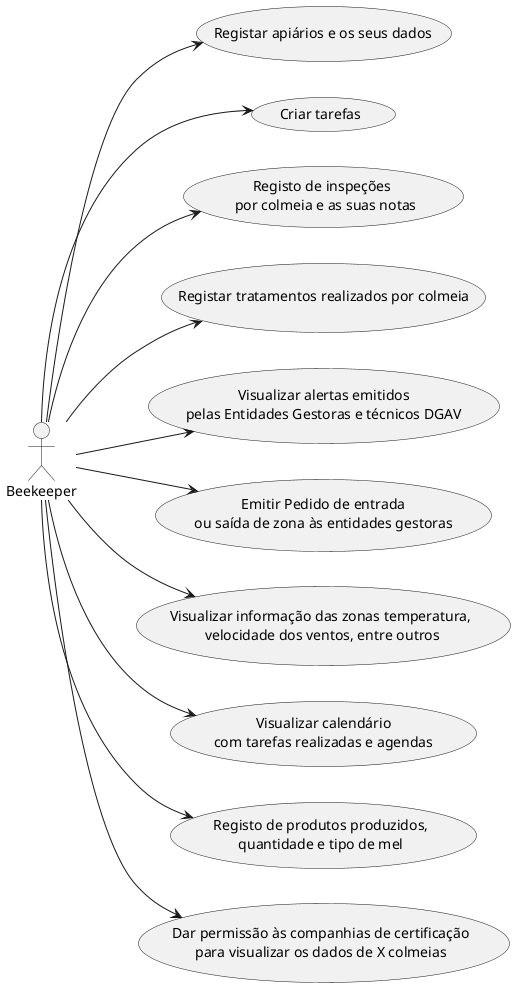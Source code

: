 @startuml UseCaseDiagram

left to right direction

:Beekeeper: as bk

(Registar apiários e os seus dados) as uc1
(Criar tarefas) as uc2
(Registo de inspeções \n por colmeia e as suas notas) as uc3
(Registar tratamentos realizados por colmeia) as uc4
(Visualizar alertas emitidos\npelas Entidades Gestoras e técnicos DGAV) as uc5
(Emitir Pedido de entrada\nou saída de zona às entidades gestoras) as uc6
(Visualizar informação das zonas temperatura,\n velocidade dos ventos, entre outros) as uc7
(Visualizar calendário\ncom tarefas realizadas e agendas) as uc8
(Registo de produtos produzidos,\nquantidade e tipo de mel) as uc9
(Dar permissão às companhias de certificação\npara visualizar os dados de X colmeias) as uc10

bk --> uc1
bk --> uc2
bk --> uc3
bk --> uc4
bk --> uc5
bk --> uc6
bk --> uc7
bk --> uc8
bk --> uc9
bk --> uc10

@enduml
